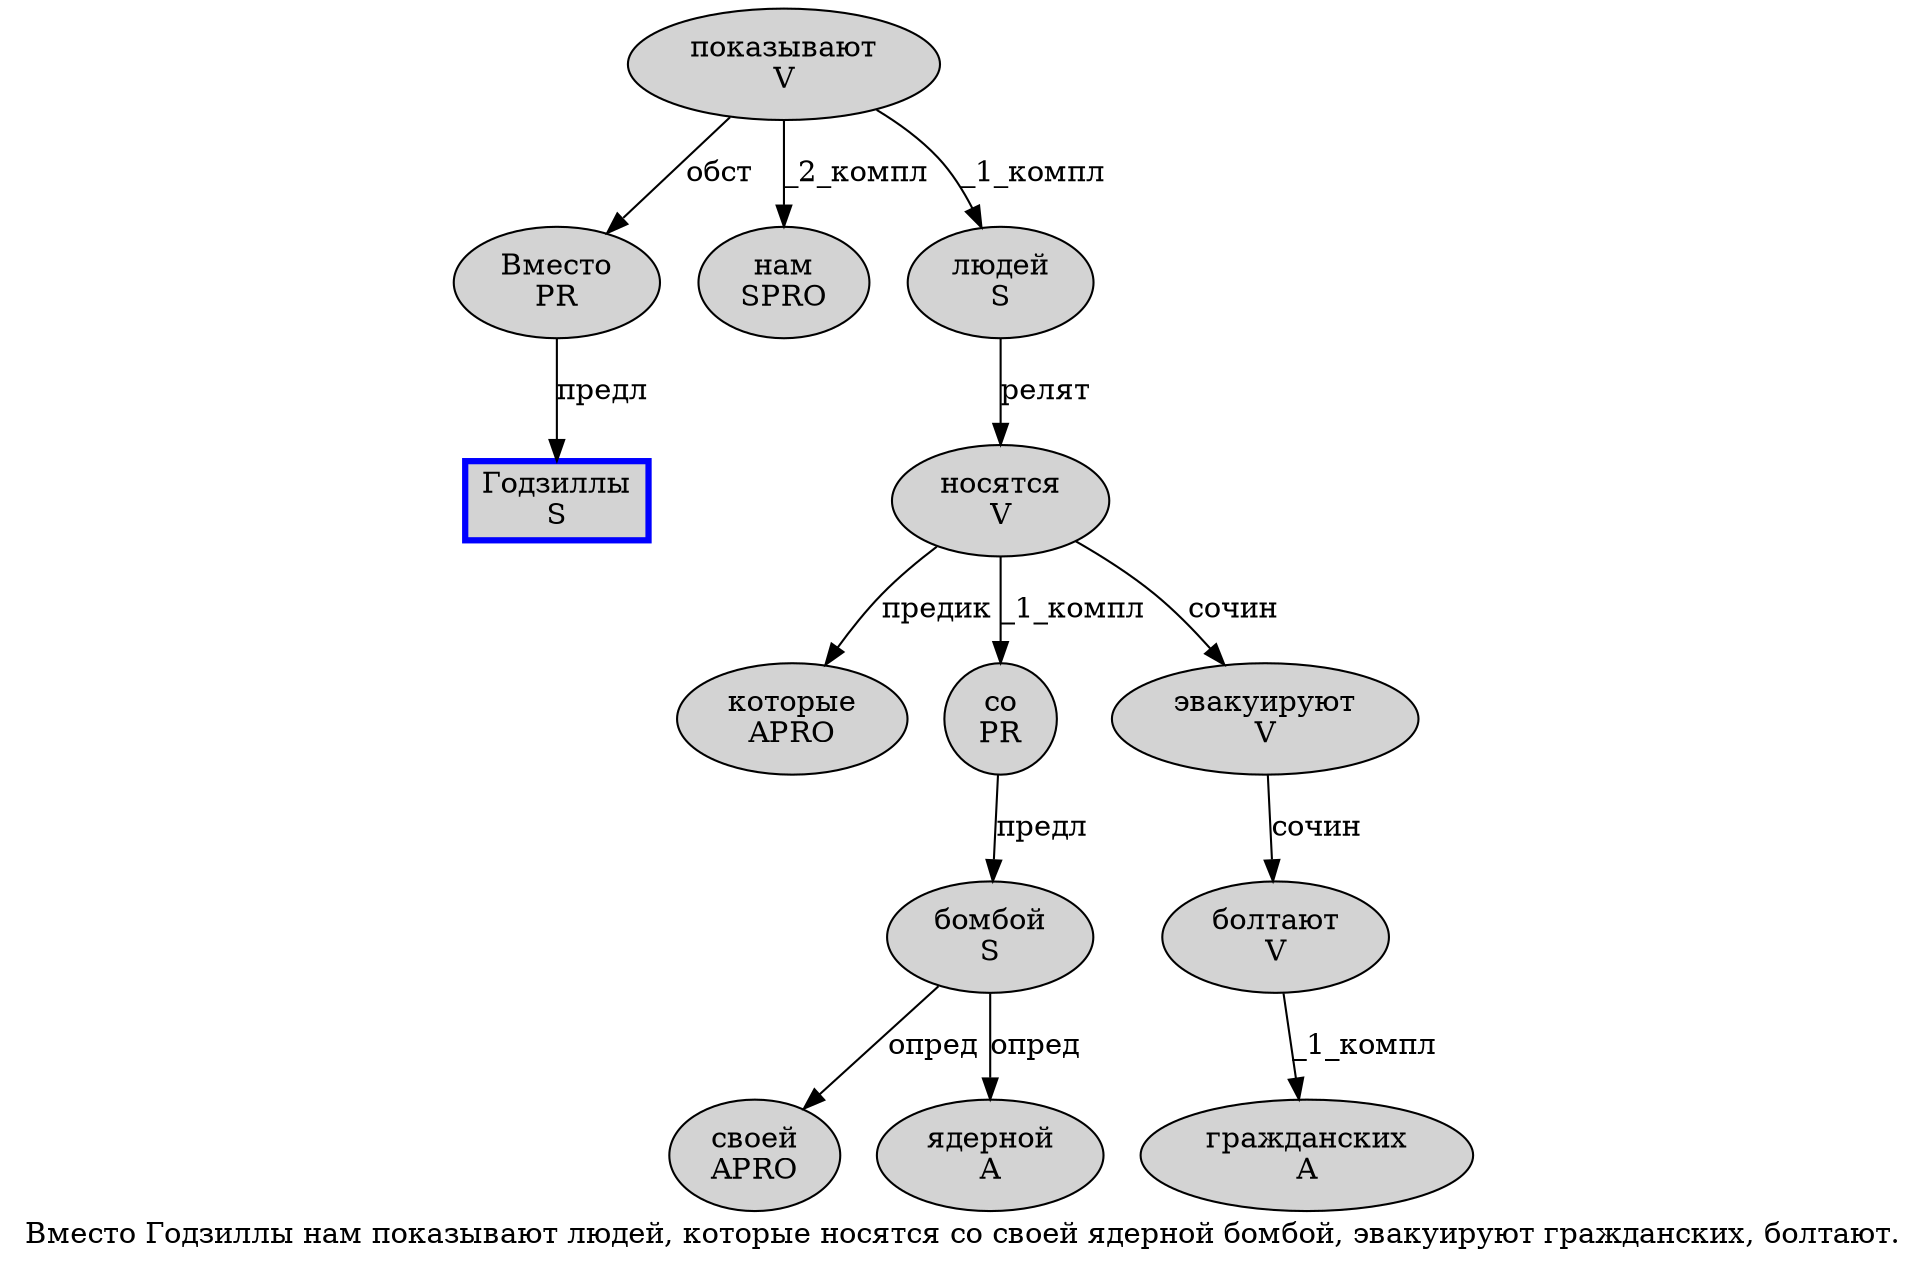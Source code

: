 digraph SENTENCE_4742 {
	graph [label="Вместо Годзиллы нам показывают людей, которые носятся со своей ядерной бомбой, эвакуируют гражданских, болтают."]
	node [style=filled]
		0 [label="Вместо
PR" color="" fillcolor=lightgray penwidth=1 shape=ellipse]
		1 [label="Годзиллы
S" color=blue fillcolor=lightgray penwidth=3 shape=box]
		2 [label="нам
SPRO" color="" fillcolor=lightgray penwidth=1 shape=ellipse]
		3 [label="показывают
V" color="" fillcolor=lightgray penwidth=1 shape=ellipse]
		4 [label="людей
S" color="" fillcolor=lightgray penwidth=1 shape=ellipse]
		6 [label="которые
APRO" color="" fillcolor=lightgray penwidth=1 shape=ellipse]
		7 [label="носятся
V" color="" fillcolor=lightgray penwidth=1 shape=ellipse]
		8 [label="со
PR" color="" fillcolor=lightgray penwidth=1 shape=ellipse]
		9 [label="своей
APRO" color="" fillcolor=lightgray penwidth=1 shape=ellipse]
		10 [label="ядерной
A" color="" fillcolor=lightgray penwidth=1 shape=ellipse]
		11 [label="бомбой
S" color="" fillcolor=lightgray penwidth=1 shape=ellipse]
		13 [label="эвакуируют
V" color="" fillcolor=lightgray penwidth=1 shape=ellipse]
		14 [label="гражданских
A" color="" fillcolor=lightgray penwidth=1 shape=ellipse]
		16 [label="болтают
V" color="" fillcolor=lightgray penwidth=1 shape=ellipse]
			8 -> 11 [label="предл"]
			7 -> 6 [label="предик"]
			7 -> 8 [label="_1_компл"]
			7 -> 13 [label="сочин"]
			0 -> 1 [label="предл"]
			4 -> 7 [label="релят"]
			13 -> 16 [label="сочин"]
			11 -> 9 [label="опред"]
			11 -> 10 [label="опред"]
			16 -> 14 [label="_1_компл"]
			3 -> 0 [label="обст"]
			3 -> 2 [label="_2_компл"]
			3 -> 4 [label="_1_компл"]
}